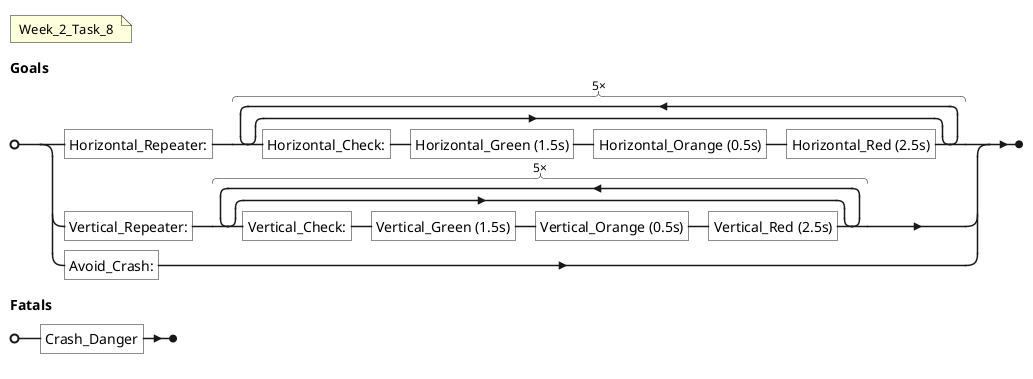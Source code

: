 @startebnf
(* Week_2_Task_8 *)
Goals =
    ( 
        "Horizontal_Repeater:",
            5 *
            [ "Horizontal_Check:",
                "Horizontal_Green (1.5s)"
            ,
                "Horizontal_Orange (0.5s)"
            ,
                "Horizontal_Red (2.5s)"
             ]
        
     ) |
    ( 
        "Vertical_Repeater:",
            5 *
            [ "Vertical_Check:",
                "Vertical_Green (1.5s)"
            ,
                "Vertical_Orange (0.5s)"
            ,
                "Vertical_Red (2.5s)"
             ]
        
     ) |
    ( 
        "Avoid_Crash:"
     )
    ;
Fatals =
    ( 
        "Crash_Danger"
     )
    ;
@endebnf